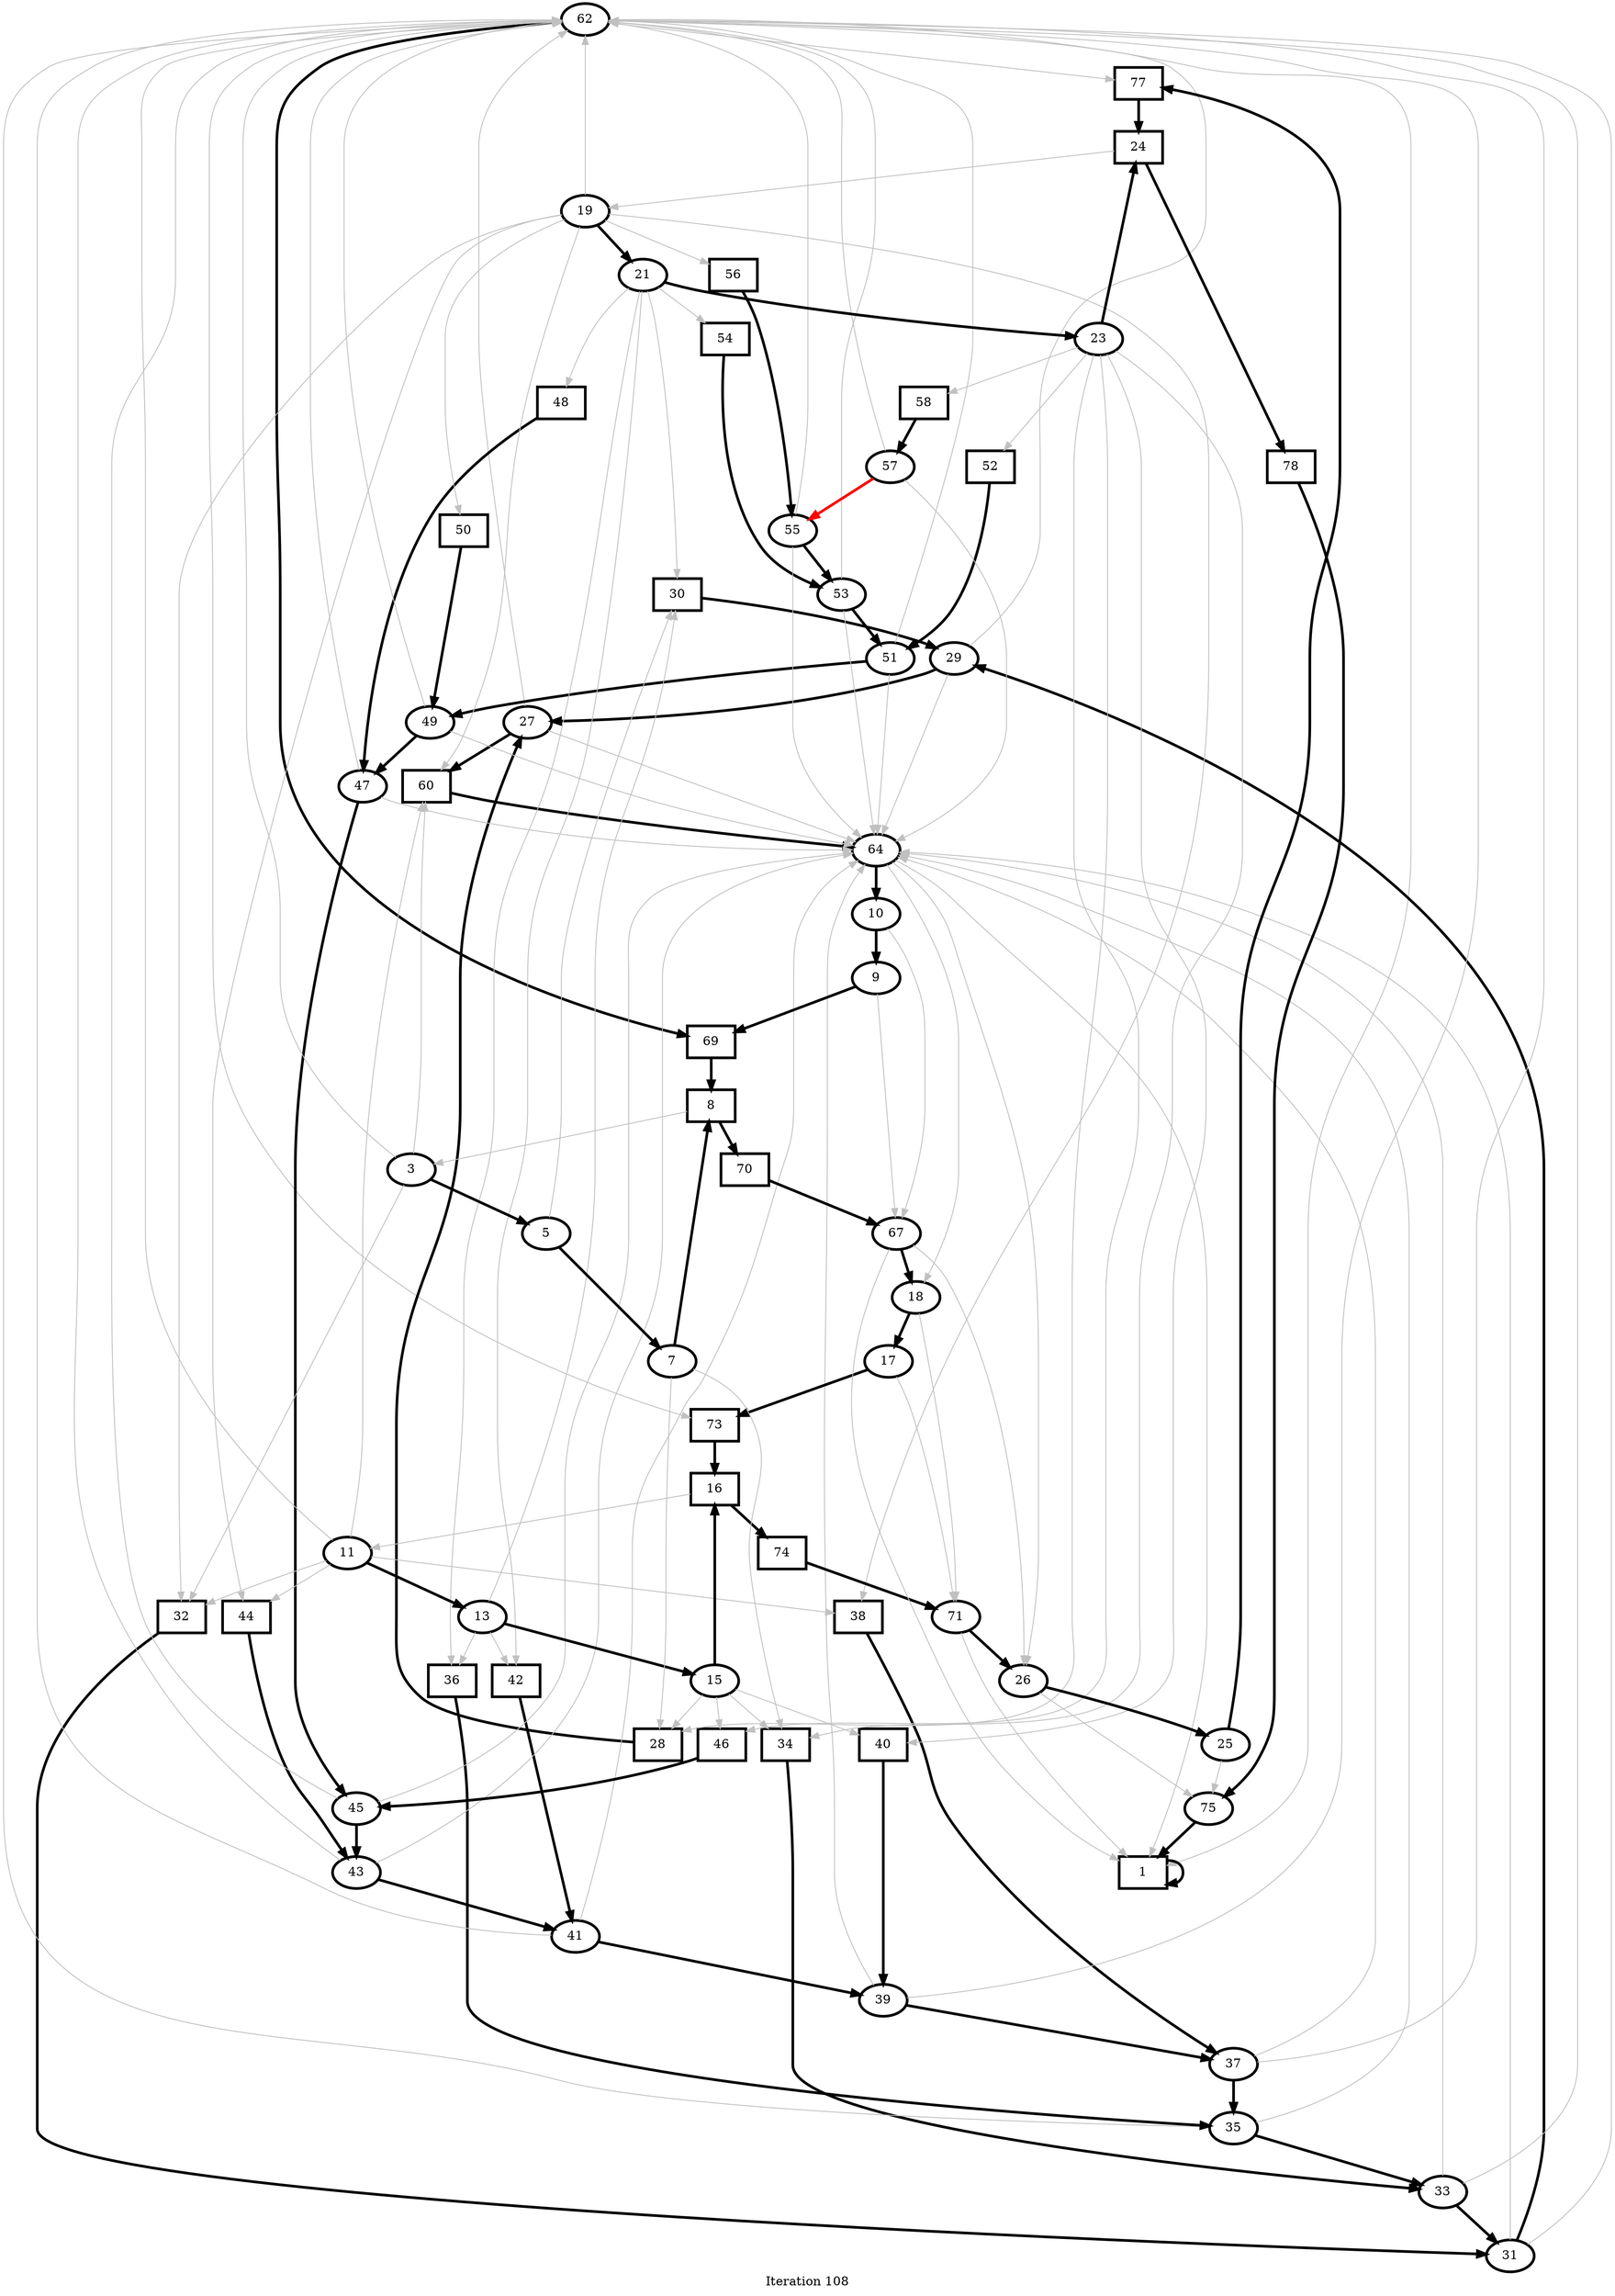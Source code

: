 digraph G {
    label ="Iteration 108"
    0 [penwidth=3,label="62",pos="10,12!"]
    1 [penwidth=3,label="64",pos="10,-1!"]
    2 [penwidth=3,shape = "rectangle",label="1",pos="15,3!"]
    3 [penwidth=3,shape = "rectangle",label="60",pos="0,0!"]
    4 [penwidth=3,label="27",pos="0,1!"]
    5 [penwidth=3,shape = "rectangle",label="28",pos="1,1!"]
    6 [penwidth=3,label="29",pos="0,2!"]
    7 [penwidth=3,shape = "rectangle",label="30",pos="1,2!"]
    8 [penwidth=3,label="31",pos="0,3!"]
    9 [penwidth=3,shape = "rectangle",label="32",pos="1,3!"]
    10 [penwidth=3,label="33",pos="0,4!"]
    11 [penwidth=3,shape = "rectangle",label="34",pos="1,4!"]
    12 [penwidth=3,label="35",pos="0,5!"]
    13 [penwidth=3,shape = "rectangle",label="36",pos="1,5!"]
    14 [penwidth=3,label="37",pos="0,6!"]
    15 [penwidth=3,shape = "rectangle",label="38",pos="1,6!"]
    16 [penwidth=3,label="39",pos="0,7!"]
    17 [penwidth=3,shape = "rectangle",label="40",pos="1,7!"]
    18 [penwidth=3,label="41",pos="0,8!"]
    19 [penwidth=3,shape = "rectangle",label="42",pos="1,8!"]
    20 [penwidth=3,label="43",pos="0,9!"]
    21 [penwidth=3,shape = "rectangle",label="44",pos="1,9!"]
    22 [penwidth=3,label="45",pos="0,10!"]
    23 [penwidth=3,shape = "rectangle",label="46",pos="1,10!"]
    24 [penwidth=3,label="47",pos="0,11!"]
    25 [penwidth=3,shape = "rectangle",label="48",pos="1,11!"]
    26 [penwidth=3,label="49",pos="0,12!"]
    27 [penwidth=3,shape = "rectangle",label="50",pos="1,12!"]
    28 [penwidth=3,label="51",pos="0,13!"]
    29 [penwidth=3,shape = "rectangle",label="52",pos="1,13!"]
    30 [penwidth=3,label="53",pos="0,14!"]
    31 [penwidth=3,shape = "rectangle",label="54",pos="1,14!"]
    32 [penwidth=3,label="55",pos="0,15!"]
    33 [penwidth=3,shape = "rectangle",label="56",pos="1,15!"]
    34 [penwidth=3,label="57",pos="0,16!"]
    35 [penwidth=3,shape = "rectangle",label="58",pos="1,16!"]
    36 [penwidth=3,label="19",pos="5,11!"]
    37 [penwidth=3,label="21",pos="4,10!"]
    38 [penwidth=3,label="23",pos="5,9!"]
    39 [penwidth=3,shape = "rectangle",label="24",pos="6,10!"]
    40 [penwidth=3,label="25",pos="8,8!"]
    41 [penwidth=3,label="26",pos="9,8!"]
    42 [penwidth=3,label="75",pos="10,10!"]
    43 [penwidth=3,shape = "rectangle",label="77",pos="7,8!"]
    44 [penwidth=3,shape = "rectangle",label="78",pos="8,10!"]
    45 [penwidth=3,label="11",pos="5,7!"]
    46 [penwidth=3,label="13",pos="4,6!"]
    47 [penwidth=3,label="15",pos="5,5!"]
    48 [penwidth=3,shape = "rectangle",label="16",pos="6,6!"]
    49 [penwidth=3,label="17",pos="8,4!"]
    50 [penwidth=3,label="18",pos="9,4!"]
    51 [penwidth=3,label="71",pos="10,6!"]
    52 [penwidth=3,shape = "rectangle",label="73",pos="7,4!"]
    53 [penwidth=3,shape = "rectangle",label="74",pos="8,6!"]
    54 [penwidth=3,label="3",pos="5,3!"]
    55 [penwidth=3,label="5",pos="4,2!"]
    56 [penwidth=3,label="7",pos="5,1!"]
    57 [penwidth=3,shape = "rectangle",label="8",pos="6,2!"]
    58 [penwidth=3,label="9",pos="8,0!"]
    59 [penwidth=3,label="10",pos="9,0!"]
    60 [penwidth=3,label="67",pos="10,2!"]
    61 [penwidth=3,shape = "rectangle",label="69",pos="7,0!"]
    62 [penwidth=3,shape = "rectangle",label="70",pos="8,2!"]

    3 -> 1 [penwidth=3,color="black"]
    0 -> 2 [penwidth=1,color="grey"]
    1 -> 2 [penwidth=1,color="grey"]
    2 -> 2 [penwidth=3,color="black"]
    4 -> 0 [penwidth=1,color="grey"]
    4 -> 1 [penwidth=1,color="grey"]
    4 -> 3 [penwidth=3,color="black"]
    5 -> 4 [penwidth=3,color="black"]
    6 -> 4 [penwidth=3,color="black"]
    6 -> 1 [penwidth=1,color="grey"]
    6 -> 0 [penwidth=1,color="grey"]
    7 -> 6 [penwidth=3,color="black"]
    8 -> 6 [penwidth=3,color="black"]
    8 -> 1 [penwidth=1,color="grey"]
    8 -> 0 [penwidth=1,color="grey"]
    9 -> 8 [penwidth=3,color="black"]
    10 -> 8 [penwidth=3,color="black"]
    10 -> 1 [penwidth=1,color="grey"]
    10 -> 0 [penwidth=1,color="grey"]
    11 -> 10 [penwidth=3,color="black"]
    12 -> 10 [penwidth=3,color="black"]
    12 -> 1 [penwidth=1,color="grey"]
    12 -> 0 [penwidth=1,color="grey"]
    13 -> 12 [penwidth=3,color="black"]
    14 -> 12 [penwidth=3,color="black"]
    14 -> 1 [penwidth=1,color="grey"]
    14 -> 0 [penwidth=1,color="grey"]
    15 -> 14 [penwidth=3,color="black"]
    16 -> 14 [penwidth=3,color="black"]
    16 -> 1 [penwidth=1,color="grey"]
    16 -> 0 [penwidth=1,color="grey"]
    17 -> 16 [penwidth=3,color="black"]
    18 -> 16 [penwidth=3,color="black"]
    18 -> 1 [penwidth=1,color="grey"]
    18 -> 0 [penwidth=1,color="grey"]
    19 -> 18 [penwidth=3,color="black"]
    20 -> 18 [penwidth=3,color="black"]
    20 -> 1 [penwidth=1,color="grey"]
    20 -> 0 [penwidth=1,color="grey"]
    21 -> 20 [penwidth=3,color="black"]
    22 -> 20 [penwidth=3,color="black"]
    22 -> 1 [penwidth=1,color="grey"]
    22 -> 0 [penwidth=1,color="grey"]
    23 -> 22 [penwidth=3,color="black"]
    24 -> 22 [penwidth=3,color="black"]
    24 -> 1 [penwidth=1,color="grey"]
    24 -> 0 [penwidth=1,color="grey"]
    25 -> 24 [penwidth=3,color="black"]
    26 -> 24 [penwidth=3,color="black"]
    26 -> 1 [penwidth=1,color="grey"]
    26 -> 0 [penwidth=1,color="grey"]
    27 -> 26 [penwidth=3,color="black"]
    28 -> 26 [penwidth=3,color="black"]
    28 -> 1 [penwidth=1,color="grey"]
    28 -> 0 [penwidth=1,color="grey"]
    29 -> 28 [penwidth=3,color="black"]
    30 -> 28 [penwidth=3,color="black"]
    30 -> 1 [penwidth=1,color="grey"]
    30 -> 0 [penwidth=1,color="grey"]
    31 -> 30 [penwidth=3,color="black"]
    32 -> 30 [penwidth=3,color="black"]
    32 -> 1 [penwidth=1,color="grey"]
    32 -> 0 [penwidth=1,color="grey"]
    33 -> 32 [penwidth=3,color="black"]
    34 -> 32 [penwidth=3,color="red"]
    34 -> 1 [penwidth=1,color="grey"]
    34 -> 0 [penwidth=1,color="grey"]
    35 -> 34 [penwidth=3,color="black"]
    36 -> 0 [penwidth=1,color="grey"]
    36 -> 3 [penwidth=1,color="grey"]
    36 -> 37 [penwidth=3,color="black"]
    36 -> 9 [penwidth=1,color="grey"]
    36 -> 15 [penwidth=1,color="grey"]
    36 -> 21 [penwidth=1,color="grey"]
    36 -> 27 [penwidth=1,color="grey"]
    36 -> 33 [penwidth=1,color="grey"]
    37 -> 38 [penwidth=3,color="black"]
    37 -> 7 [penwidth=1,color="grey"]
    37 -> 13 [penwidth=1,color="grey"]
    37 -> 19 [penwidth=1,color="grey"]
    37 -> 25 [penwidth=1,color="grey"]
    37 -> 31 [penwidth=1,color="grey"]
    38 -> 39 [penwidth=3,color="black"]
    38 -> 5 [penwidth=1,color="grey"]
    38 -> 11 [penwidth=1,color="grey"]
    38 -> 17 [penwidth=1,color="grey"]
    38 -> 23 [penwidth=1,color="grey"]
    38 -> 29 [penwidth=1,color="grey"]
    38 -> 35 [penwidth=1,color="grey"]
    39 -> 44 [penwidth=3,color="black"]
    39 -> 36 [penwidth=1,color="grey"]
    40 -> 43 [penwidth=3,color="black"]
    40 -> 42 [penwidth=1,color="grey"]
    41 -> 40 [penwidth=3,color="black"]
    41 -> 42 [penwidth=1,color="grey"]
    42 -> 2 [penwidth=3,color="black"]
    43 -> 39 [penwidth=3,color="black"]
    44 -> 42 [penwidth=3,color="black"]
    45 -> 0 [penwidth=1,color="grey"]
    45 -> 3 [penwidth=1,color="grey"]
    45 -> 46 [penwidth=3,color="black"]
    45 -> 9 [penwidth=1,color="grey"]
    45 -> 15 [penwidth=1,color="grey"]
    45 -> 21 [penwidth=1,color="grey"]
    46 -> 47 [penwidth=3,color="black"]
    46 -> 7 [penwidth=1,color="grey"]
    46 -> 13 [penwidth=1,color="grey"]
    46 -> 19 [penwidth=1,color="grey"]
    47 -> 48 [penwidth=3,color="black"]
    47 -> 5 [penwidth=1,color="grey"]
    47 -> 11 [penwidth=1,color="grey"]
    47 -> 17 [penwidth=1,color="grey"]
    47 -> 23 [penwidth=1,color="grey"]
    48 -> 53 [penwidth=3,color="black"]
    48 -> 45 [penwidth=1,color="grey"]
    49 -> 52 [penwidth=3,color="black"]
    49 -> 51 [penwidth=1,color="grey"]
    50 -> 49 [penwidth=3,color="black"]
    50 -> 51 [penwidth=1,color="grey"]
    51 -> 2 [penwidth=1,color="grey"]
    51 -> 41 [penwidth=3,color="black"]
    52 -> 48 [penwidth=3,color="black"]
    53 -> 51 [penwidth=3,color="black"]
    54 -> 0 [penwidth=1,color="grey"]
    54 -> 3 [penwidth=1,color="grey"]
    54 -> 55 [penwidth=3,color="black"]
    54 -> 9 [penwidth=1,color="grey"]
    55 -> 56 [penwidth=3,color="black"]
    55 -> 7 [penwidth=1,color="grey"]
    56 -> 57 [penwidth=3,color="black"]
    56 -> 5 [penwidth=1,color="grey"]
    56 -> 11 [penwidth=1,color="grey"]
    57 -> 62 [penwidth=3,color="black"]
    57 -> 54 [penwidth=1,color="grey"]
    58 -> 61 [penwidth=3,color="black"]
    58 -> 60 [penwidth=1,color="grey"]
    59 -> 58 [penwidth=3,color="black"]
    59 -> 60 [penwidth=1,color="grey"]
    60 -> 2 [penwidth=1,color="grey"]
    60 -> 50 [penwidth=3,color="black"]
    60 -> 41 [penwidth=1,color="grey"]
    61 -> 57 [penwidth=3,color="black"]
    62 -> 60 [penwidth=3,color="black"]
    0 -> 61 [penwidth=3,color="black"]
    1 -> 59 [penwidth=3,color="black"]
    0 -> 52 [penwidth=1,color="grey"]
    1 -> 50 [penwidth=1,color="grey"]
    0 -> 43 [penwidth=1,color="grey"]
    1 -> 41 [penwidth=1,color="grey"]
}
